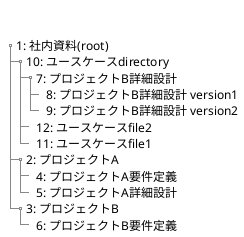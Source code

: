 @startuml
title ディレクトリ構成図
skinparam TitleFontSize 0

salt

{
    {T
        + 1: 社内資料(root)
            ++ 10: ユースケースdirectory
                +++ 7: プロジェクトB詳細設計
                    ++++ 8: プロジェクトB詳細設計 version1
                    ++++ 9: プロジェクトB詳細設計 version2
                +++ 12: ユースケースfile2 
                +++ 11: ユースケースfile1
            ++ 2: プロジェクトA
                +++ 4: プロジェクトA要件定義
                +++ 5: プロジェクトA詳細設計
            ++ 3: プロジェクトB
                +++ 6: プロジェクトB要件定義
    }
}

@enduml